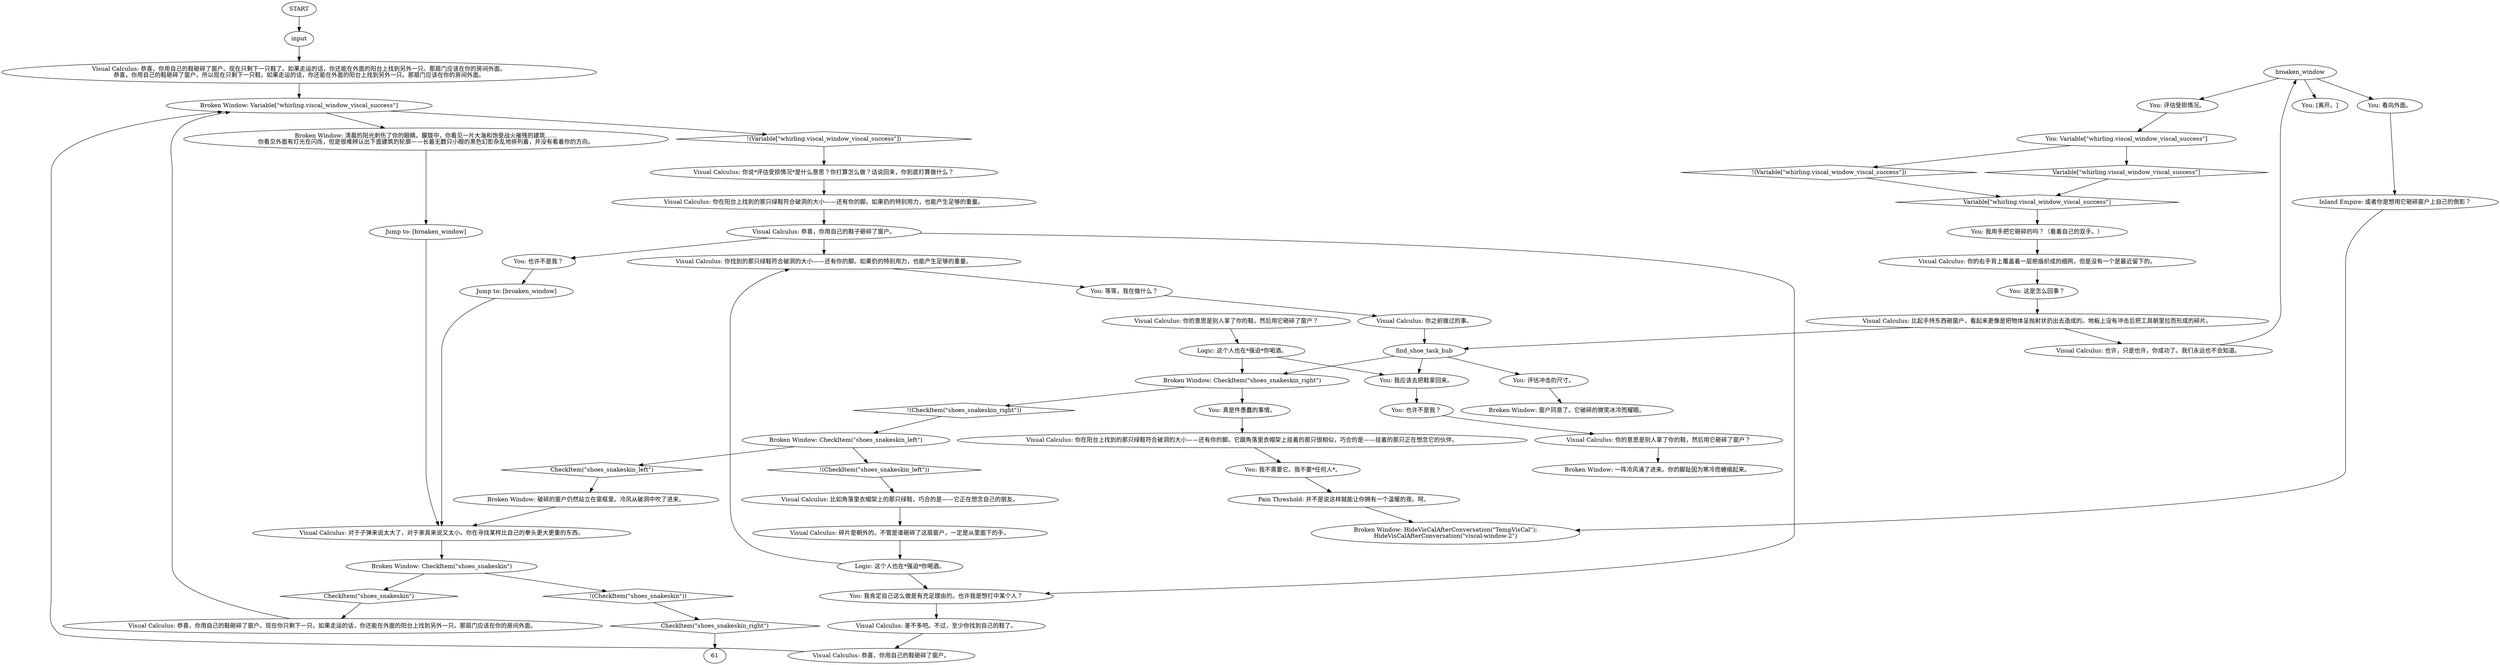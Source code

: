 # WHIRLING F2 / BROKEN WINDOW VISCAL
# A medium Viscal sees the shards are facing outwards.
# ==================================================
digraph G {
	  0 [label="START"];
	  1 [label="input"];
	  2 [label="Broken Window: CheckItem(\"shoes_snakeskin_left\")"];
	  3 [label="CheckItem(\"shoes_snakeskin_left\")", shape=diamond];
	  4 [label="!(CheckItem(\"shoes_snakeskin_left\"))", shape=diamond];
	  5 [label="Visual Calculus: 你之前做过的事。"];
	  6 [label="Visual Calculus: 你的意思是别人拿了你的鞋，然后用它砸碎了窗户？"];
	  7 [label="Jump to: [broaken_window]"];
	  8 [label="Visual Calculus: 你说*评估受损情况*是什么意思？你打算怎么做？话说回来，你到底打算做什么？"];
	  9 [label="Logic: 这个人也在*强迫*你喝酒。"];
	  10 [label="You: [离开。]"];
	  11 [label="Visual Calculus: 恭喜，你用自己的鞋子砸碎了窗户。"];
	  12 [label="You: 我肯定自己这么做是有充足理由的。也许我是想打中某个人？"];
	  13 [label="Visual Calculus: 你的右手背上覆盖着一层疤痕织成的细网，但是没有一个是最近留下的。"];
	  14 [label="Visual Calculus: 比如角落里衣帽架上的那只绿鞋，巧合的是——它正在想念自己的朋友。"];
	  15 [label="Broken Window: HideVisCalAfterConversation(\"TempVisCal\");
HideVisCalAfterConversation(\"viscal-window-2\")"];
	  16 [label="Broken Window: CheckItem(\"shoes_snakeskin\")"];
	  17 [label="CheckItem(\"shoes_snakeskin\")", shape=diamond];
	  18 [label="!(CheckItem(\"shoes_snakeskin\"))", shape=diamond];
	  19 [label="You: 这是怎么回事？"];
	  20 [label="Visual Calculus: 比起手持东西砸窗户，看起来更像是把物体呈抛射状扔出去造成的。地板上没有冲击后把工具朝里拉而形成的碎片。"];
	  21 [label="You: 评估受损情况。"];
	  22 [label="You: Variable[\"whirling.viscal_window_viscal_success\"]"];
	  23 [label="Variable[\"whirling.viscal_window_viscal_success\"]", shape=diamond];
	  24 [label="!(Variable[\"whirling.viscal_window_viscal_success\"])", shape=diamond];
	  25 [label="You: 我应该去把鞋拿回来。"];
	  26 [label="You: 看向外面。"];
	  27 [label="Visual Calculus: 你的意思是别人拿了你的鞋，然后用它砸碎了窗户？"];
	  28 [label="Jump to: [broaken_window]"];
	  29 [label="Visual Calculus: 你在阳台上找到的那只绿鞋符合破洞的大小——还有你的脚。如果扔的特别用力，也能产生足够的重量。"];
	  30 [label="Visual Calculus: 恭喜，你用自己的鞋砸碎了窗户。现在你只剩下一只。如果走运的话，你还能在外面的阳台上找到另外一只。那扇门应该在你的房间外面。"];
	  31 [label="Visual Calculus: 碎片是朝外的。不管是谁砸碎了这扇窗户，一定是从里面下的手。"];
	  32 [label="You: 我用手把它砸碎的吗？（看着自己的双手。）"];
	  33 [label="Logic: 这个人也在*强迫*你喝酒。"];
	  34 [label="Broken Window: 一阵冷风涌了进来。你的脚趾因为寒冷而蜷缩起来。"];
	  35 [label="You: 也许不是我？"];
	  36 [label="You: 也许不是我？"];
	  37 [label="You: 评估冲击的尺寸。"];
	  38 [label="find_shoe_task_hub"];
	  39 [label="Broken Window: Variable[\"whirling.viscal_window_viscal_success\"]"];
	  40 [label="Variable[\"whirling.viscal_window_viscal_success\"]", shape=diamond];
	  41 [label="!(Variable[\"whirling.viscal_window_viscal_success\"])", shape=diamond];
	  42 [label="Broken Window: 清晨的阳光刺伤了你的眼睛。朦胧中，你看见一片大海和饱受战火摧残的建筑……\n你看见外面有灯光在闪烁，但是很难辨认出下面建筑的轮廓——长着无数只小眼的黑色幻影杂乱地排列着，并没有看着你的方向。"];
	  43 [label="Inland Empire: 或者你是想用它砸碎窗户上自己的倒影？"];
	  44 [label="broaken_window"];
	  45 [label="Visual Calculus: 对于子弹来说太大了，对于家具来说又太小。你在寻找某样比自己的拳头更大更重的东西。"];
	  46 [label="Broken Window: 窗户同意了。它破碎的微笑冰冷而耀眼。"];
	  47 [label="Pain Threshold: 并不是说这样就能让你拥有一个温暖的夜。呵。"];
	  48 [label="Visual Calculus: 恭喜，你用自己的鞋砸碎了窗户。"];
	  49 [label="You: 我不需要它。我不要*任何人*。"];
	  50 [label="Broken Window: CheckItem(\"shoes_snakeskin_right\")"];
	  51 [label="CheckItem(\"shoes_snakeskin_right\")", shape=diamond];
	  52 [label="!(CheckItem(\"shoes_snakeskin_right\"))", shape=diamond];
	  53 [label="You: 真是件愚蠢的事情。"];
	  54 [label="Visual Calculus: 你找到的那只绿鞋符合破洞的大小——还有你的脚。如果扔的特别用力，也能产生足够的重量。"];
	  55 [label="Broken Window: 破碎的窗户仍然站立在窗框里。冷风从破洞中吹了进来。"];
	  56 [label="Visual Calculus: 恭喜，你用自己的鞋砸碎了窗户。现在只剩下一只鞋了。如果走运的话，你还能在外面的阳台上找到另外一只。那扇门应该在你的房间外面。\n恭喜，你用自己的鞋砸碎了窗户。所以现在只剩下一只鞋。如果走运的话，你还能在外面的阳台上找到另外一只。那扇门应该在你的房间外面。"];
	  57 [label="You: 等等，我在做什么？"];
	  58 [label="Visual Calculus: 也许，只是也许，你成功了。我们永远也不会知道。"];
	  59 [label="Visual Calculus: 差不多吧。不过，至少你找到自己的鞋了。"];
	  60 [label="Visual Calculus: 你在阳台上找到的那只绿鞋符合破洞的大小——还有你的脚。它跟角落里衣帽架上挂着的那只很相似，巧合的是——挂着的那只正在想念它的伙伴。"];
	  0 -> 1
	  1 -> 56
	  2 -> 3
	  2 -> 4
	  3 -> 55
	  4 -> 14
	  5 -> 38
	  6 -> 34
	  7 -> 45
	  8 -> 29
	  9 -> 25
	  9 -> 50
	  11 -> 36
	  11 -> 12
	  11 -> 54
	  12 -> 59
	  13 -> 19
	  14 -> 31
	  16 -> 17
	  16 -> 18
	  17 -> 30
	  18 -> 51
	  19 -> 20
	  20 -> 58
	  20 -> 38
	  21 -> 22
	  22 -> 24
	  22 -> 23
	  23 -> 40
	  24 -> 40
	  25 -> 35
	  26 -> 43
	  27 -> 9
	  28 -> 45
	  29 -> 11
	  30 -> 39
	  31 -> 33
	  32 -> 13
	  33 -> 12
	  33 -> 54
	  35 -> 6
	  36 -> 28
	  37 -> 46
	  38 -> 25
	  38 -> 50
	  38 -> 37
	  39 -> 41
	  39 -> 42
	  40 -> 32
	  41 -> 8
	  42 -> 7
	  43 -> 15
	  44 -> 26
	  44 -> 10
	  44 -> 21
	  45 -> 16
	  47 -> 15
	  48 -> 39
	  49 -> 47
	  50 -> 52
	  50 -> 53
	  51 -> 61
	  52 -> 2
	  53 -> 60
	  54 -> 57
	  55 -> 45
	  56 -> 39
	  57 -> 5
	  58 -> 44
	  59 -> 48
	  60 -> 49
}

